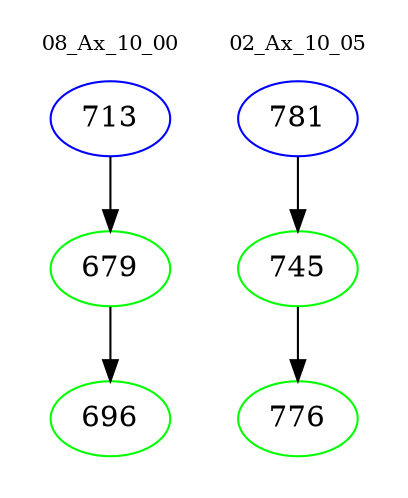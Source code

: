 digraph{
subgraph cluster_0 {
color = white
label = "08_Ax_10_00";
fontsize=10;
T0_713 [label="713", color="blue"]
T0_713 -> T0_679 [color="black"]
T0_679 [label="679", color="green"]
T0_679 -> T0_696 [color="black"]
T0_696 [label="696", color="green"]
}
subgraph cluster_1 {
color = white
label = "02_Ax_10_05";
fontsize=10;
T1_781 [label="781", color="blue"]
T1_781 -> T1_745 [color="black"]
T1_745 [label="745", color="green"]
T1_745 -> T1_776 [color="black"]
T1_776 [label="776", color="green"]
}
}

